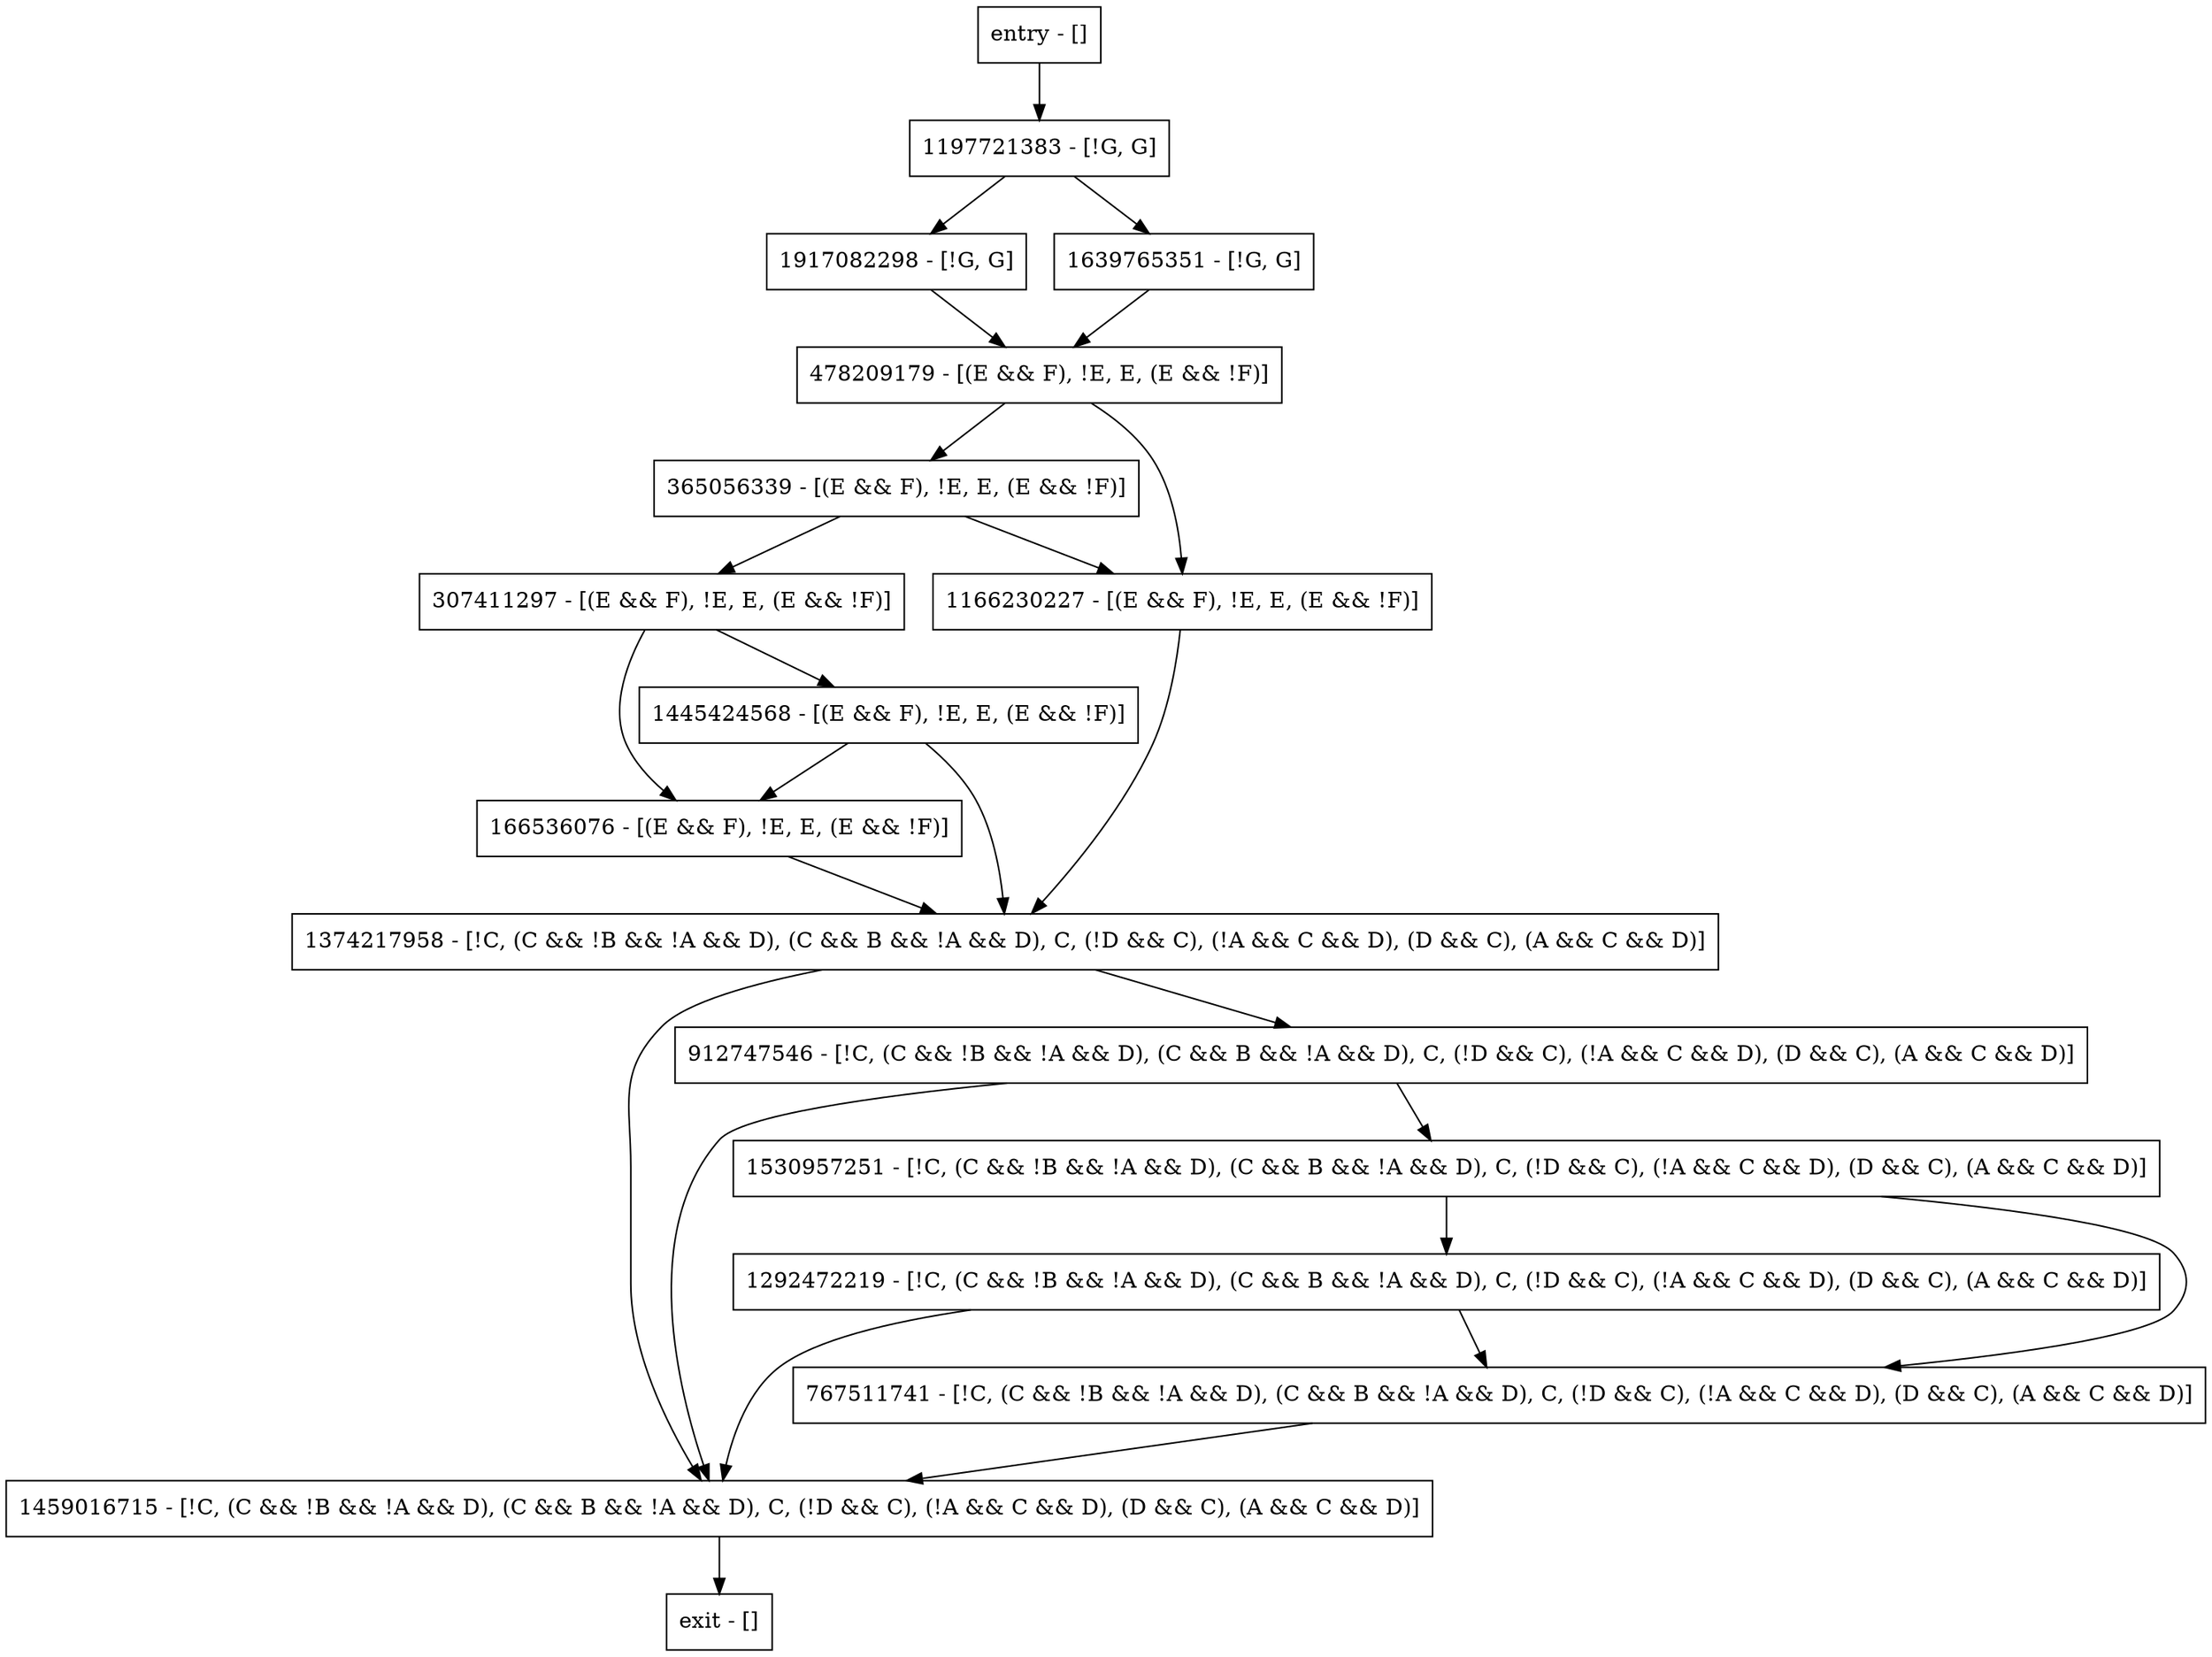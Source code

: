 digraph main {
node [shape=record];
307411297 [label="307411297 - [(E && F), !E, E, (E && !F)]"];
365056339 [label="365056339 - [(E && F), !E, E, (E && !F)]"];
1292472219 [label="1292472219 - [!C, (C && !B && !A && D), (C && B && !A && D), C, (!D && C), (!A && C && D), (D && C), (A && C && D)]"];
1197721383 [label="1197721383 - [!G, G]"];
1917082298 [label="1917082298 - [!G, G]"];
1459016715 [label="1459016715 - [!C, (C && !B && !A && D), (C && B && !A && D), C, (!D && C), (!A && C && D), (D && C), (A && C && D)]"];
1166230227 [label="1166230227 - [(E && F), !E, E, (E && !F)]"];
912747546 [label="912747546 - [!C, (C && !B && !A && D), (C && B && !A && D), C, (!D && C), (!A && C && D), (D && C), (A && C && D)]"];
166536076 [label="166536076 - [(E && F), !E, E, (E && !F)]"];
1639765351 [label="1639765351 - [!G, G]"];
entry [label="entry - []"];
exit [label="exit - []"];
767511741 [label="767511741 - [!C, (C && !B && !A && D), (C && B && !A && D), C, (!D && C), (!A && C && D), (D && C), (A && C && D)]"];
1445424568 [label="1445424568 - [(E && F), !E, E, (E && !F)]"];
1374217958 [label="1374217958 - [!C, (C && !B && !A && D), (C && B && !A && D), C, (!D && C), (!A && C && D), (D && C), (A && C && D)]"];
478209179 [label="478209179 - [(E && F), !E, E, (E && !F)]"];
1530957251 [label="1530957251 - [!C, (C && !B && !A && D), (C && B && !A && D), C, (!D && C), (!A && C && D), (D && C), (A && C && D)]"];
entry;
exit;
307411297 -> 1445424568;
307411297 -> 166536076;
365056339 -> 307411297;
365056339 -> 1166230227;
1292472219 -> 767511741;
1292472219 -> 1459016715;
1197721383 -> 1917082298;
1197721383 -> 1639765351;
1917082298 -> 478209179;
1459016715 -> exit;
1166230227 -> 1374217958;
912747546 -> 1459016715;
912747546 -> 1530957251;
166536076 -> 1374217958;
1639765351 -> 478209179;
entry -> 1197721383;
767511741 -> 1459016715;
1445424568 -> 1374217958;
1445424568 -> 166536076;
1374217958 -> 1459016715;
1374217958 -> 912747546;
478209179 -> 365056339;
478209179 -> 1166230227;
1530957251 -> 767511741;
1530957251 -> 1292472219;
}
